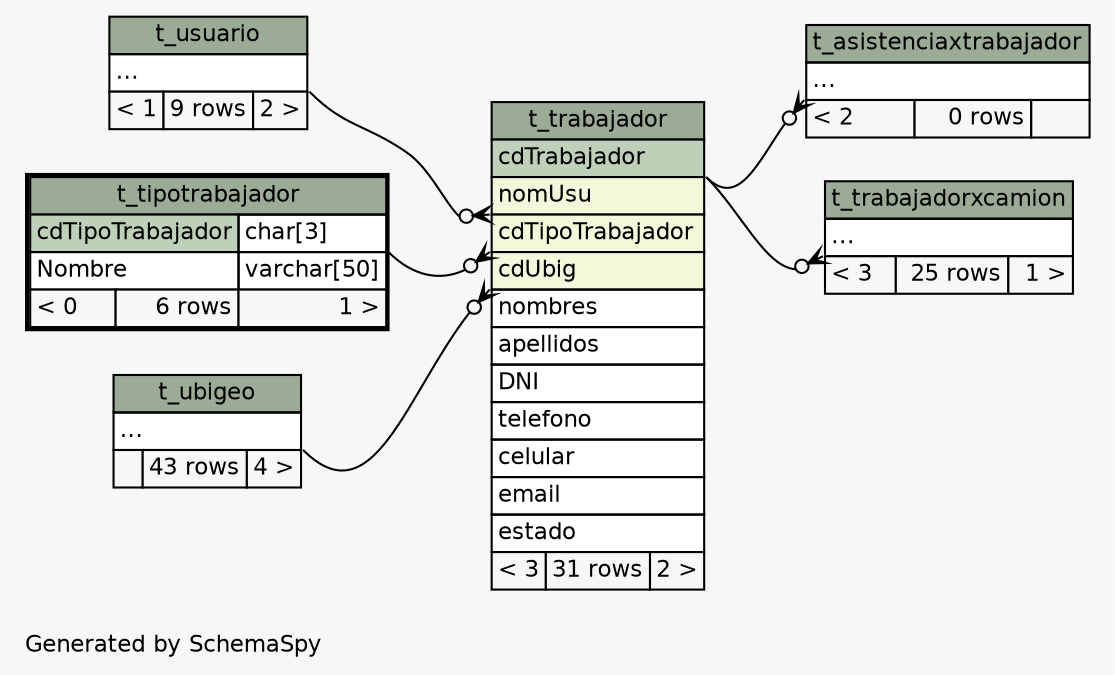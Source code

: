 // dot null on Windows 7 6.1
// SchemaSpy rev 590
digraph "twoDegreesRelationshipsDiagram" {
  graph [
    rankdir="RL"
    bgcolor="#f7f7f7"
    label="\nGenerated by SchemaSpy"
    labeljust="l"
    nodesep="0.18"
    ranksep="0.46"
    fontname="Helvetica"
    fontsize="11"
  ];
  node [
    fontname="Helvetica"
    fontsize="11"
    shape="plaintext"
  ];
  edge [
    arrowsize="0.8"
  ];
  "t_asistenciaxtrabajador":"elipses":sw -> "t_trabajador":"cdTrabajador":se [arrowhead=none dir=back arrowtail=crowodot];
  "t_trabajador":"cdTipoTrabajador":sw -> "t_tipotrabajador":"cdTipoTrabajador.type":se [arrowhead=none dir=back arrowtail=crowodot];
  "t_trabajador":"cdUbig":sw -> "t_ubigeo":"elipses":se [arrowhead=none dir=back arrowtail=crowodot];
  "t_trabajador":"nomUsu":sw -> "t_usuario":"elipses":se [arrowhead=none dir=back arrowtail=crowodot];
  "t_trabajadorxcamion":"elipses":sw -> "t_trabajador":"cdTrabajador":se [arrowhead=none dir=back arrowtail=crowodot];
  "t_asistenciaxtrabajador" [
    label=<
    <TABLE BORDER="0" CELLBORDER="1" CELLSPACING="0" BGCOLOR="#ffffff">
      <TR><TD COLSPAN="3" BGCOLOR="#9bab96" ALIGN="CENTER">t_asistenciaxtrabajador</TD></TR>
      <TR><TD PORT="elipses" COLSPAN="3" ALIGN="LEFT">...</TD></TR>
      <TR><TD ALIGN="LEFT" BGCOLOR="#f7f7f7">&lt; 2</TD><TD ALIGN="RIGHT" BGCOLOR="#f7f7f7">0 rows</TD><TD ALIGN="RIGHT" BGCOLOR="#f7f7f7">  </TD></TR>
    </TABLE>>
    URL="t_asistenciaxtrabajador.html"
    tooltip="t_asistenciaxtrabajador"
  ];
  "t_tipotrabajador" [
    label=<
    <TABLE BORDER="2" CELLBORDER="1" CELLSPACING="0" BGCOLOR="#ffffff">
      <TR><TD COLSPAN="3" BGCOLOR="#9bab96" ALIGN="CENTER">t_tipotrabajador</TD></TR>
      <TR><TD PORT="cdTipoTrabajador" COLSPAN="2" BGCOLOR="#bed1b8" ALIGN="LEFT">cdTipoTrabajador</TD><TD PORT="cdTipoTrabajador.type" ALIGN="LEFT">char[3]</TD></TR>
      <TR><TD PORT="Nombre" COLSPAN="2" ALIGN="LEFT">Nombre</TD><TD PORT="Nombre.type" ALIGN="LEFT">varchar[50]</TD></TR>
      <TR><TD ALIGN="LEFT" BGCOLOR="#f7f7f7">&lt; 0</TD><TD ALIGN="RIGHT" BGCOLOR="#f7f7f7">6 rows</TD><TD ALIGN="RIGHT" BGCOLOR="#f7f7f7">1 &gt;</TD></TR>
    </TABLE>>
    URL="t_tipotrabajador.html"
    tooltip="t_tipotrabajador"
  ];
  "t_trabajador" [
    label=<
    <TABLE BORDER="0" CELLBORDER="1" CELLSPACING="0" BGCOLOR="#ffffff">
      <TR><TD COLSPAN="3" BGCOLOR="#9bab96" ALIGN="CENTER">t_trabajador</TD></TR>
      <TR><TD PORT="cdTrabajador" COLSPAN="3" BGCOLOR="#bed1b8" ALIGN="LEFT">cdTrabajador</TD></TR>
      <TR><TD PORT="nomUsu" COLSPAN="3" BGCOLOR="#f4f7da" ALIGN="LEFT">nomUsu</TD></TR>
      <TR><TD PORT="cdTipoTrabajador" COLSPAN="3" BGCOLOR="#f4f7da" ALIGN="LEFT">cdTipoTrabajador</TD></TR>
      <TR><TD PORT="cdUbig" COLSPAN="3" BGCOLOR="#f4f7da" ALIGN="LEFT">cdUbig</TD></TR>
      <TR><TD PORT="nombres" COLSPAN="3" ALIGN="LEFT">nombres</TD></TR>
      <TR><TD PORT="apellidos" COLSPAN="3" ALIGN="LEFT">apellidos</TD></TR>
      <TR><TD PORT="DNI" COLSPAN="3" ALIGN="LEFT">DNI</TD></TR>
      <TR><TD PORT="telefono" COLSPAN="3" ALIGN="LEFT">telefono</TD></TR>
      <TR><TD PORT="celular" COLSPAN="3" ALIGN="LEFT">celular</TD></TR>
      <TR><TD PORT="email" COLSPAN="3" ALIGN="LEFT">email</TD></TR>
      <TR><TD PORT="estado" COLSPAN="3" ALIGN="LEFT">estado</TD></TR>
      <TR><TD ALIGN="LEFT" BGCOLOR="#f7f7f7">&lt; 3</TD><TD ALIGN="RIGHT" BGCOLOR="#f7f7f7">31 rows</TD><TD ALIGN="RIGHT" BGCOLOR="#f7f7f7">2 &gt;</TD></TR>
    </TABLE>>
    URL="t_trabajador.html"
    tooltip="t_trabajador"
  ];
  "t_trabajadorxcamion" [
    label=<
    <TABLE BORDER="0" CELLBORDER="1" CELLSPACING="0" BGCOLOR="#ffffff">
      <TR><TD COLSPAN="3" BGCOLOR="#9bab96" ALIGN="CENTER">t_trabajadorxcamion</TD></TR>
      <TR><TD PORT="elipses" COLSPAN="3" ALIGN="LEFT">...</TD></TR>
      <TR><TD ALIGN="LEFT" BGCOLOR="#f7f7f7">&lt; 3</TD><TD ALIGN="RIGHT" BGCOLOR="#f7f7f7">25 rows</TD><TD ALIGN="RIGHT" BGCOLOR="#f7f7f7">1 &gt;</TD></TR>
    </TABLE>>
    URL="t_trabajadorxcamion.html"
    tooltip="t_trabajadorxcamion"
  ];
  "t_ubigeo" [
    label=<
    <TABLE BORDER="0" CELLBORDER="1" CELLSPACING="0" BGCOLOR="#ffffff">
      <TR><TD COLSPAN="3" BGCOLOR="#9bab96" ALIGN="CENTER">t_ubigeo</TD></TR>
      <TR><TD PORT="elipses" COLSPAN="3" ALIGN="LEFT">...</TD></TR>
      <TR><TD ALIGN="LEFT" BGCOLOR="#f7f7f7">  </TD><TD ALIGN="RIGHT" BGCOLOR="#f7f7f7">43 rows</TD><TD ALIGN="RIGHT" BGCOLOR="#f7f7f7">4 &gt;</TD></TR>
    </TABLE>>
    URL="t_ubigeo.html"
    tooltip="t_ubigeo"
  ];
  "t_usuario" [
    label=<
    <TABLE BORDER="0" CELLBORDER="1" CELLSPACING="0" BGCOLOR="#ffffff">
      <TR><TD COLSPAN="3" BGCOLOR="#9bab96" ALIGN="CENTER">t_usuario</TD></TR>
      <TR><TD PORT="elipses" COLSPAN="3" ALIGN="LEFT">...</TD></TR>
      <TR><TD ALIGN="LEFT" BGCOLOR="#f7f7f7">&lt; 1</TD><TD ALIGN="RIGHT" BGCOLOR="#f7f7f7">9 rows</TD><TD ALIGN="RIGHT" BGCOLOR="#f7f7f7">2 &gt;</TD></TR>
    </TABLE>>
    URL="t_usuario.html"
    tooltip="t_usuario"
  ];
}
